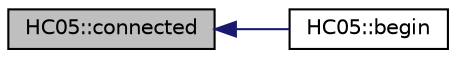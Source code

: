 digraph "HC05::connected"
{
  edge [fontname="Helvetica",fontsize="10",labelfontname="Helvetica",labelfontsize="10"];
  node [fontname="Helvetica",fontsize="10",shape=record];
  rankdir="LR";
  Node1 [label="HC05::connected",height=0.2,width=0.4,color="black", fillcolor="grey75", style="filled", fontcolor="black"];
  Node1 -> Node2 [dir="back",color="midnightblue",fontsize="10",style="solid"];
  Node2 [label="HC05::begin",height=0.2,width=0.4,color="black", fillcolor="white", style="filled",URL="$class_h_c05.html#a3aaa4ce7b73ecc50060840f61f90018d"];
}
